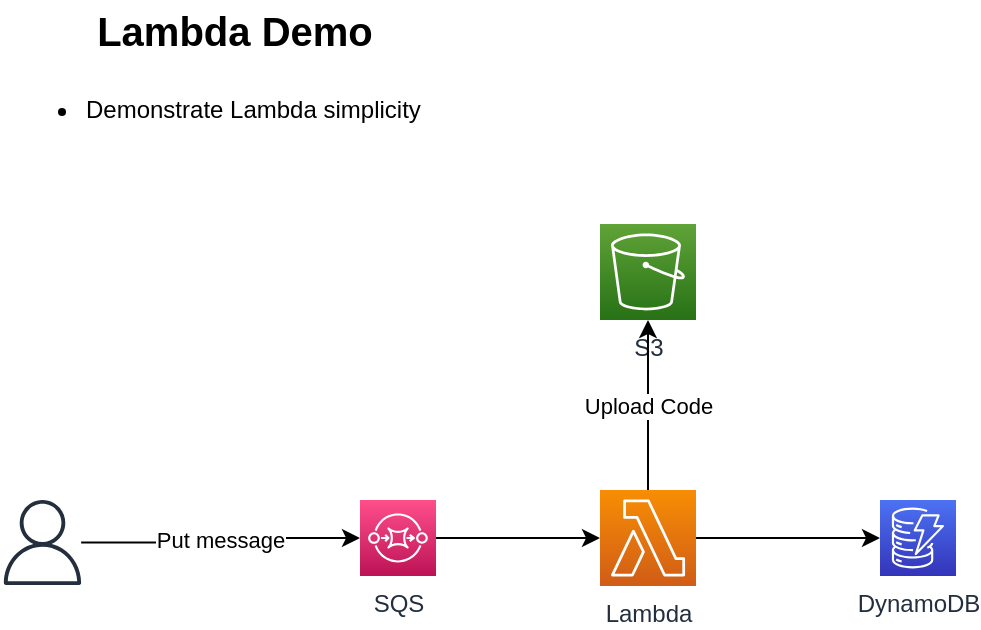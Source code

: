 <mxfile version="20.8.16" type="device" pages="2"><diagram name="Module 2 : Compute" id="_VzUH5oEZyKAg5pQY2uS"><mxGraphModel dx="2103" dy="702" grid="1" gridSize="10" guides="1" tooltips="1" connect="1" arrows="1" fold="1" page="1" pageScale="1" pageWidth="827" pageHeight="1169" math="0" shadow="0"><root><mxCell id="0"/><mxCell id="1" parent="0"/><mxCell id="ljR5IDtbfIVSxwgPXpPy-5" value="" style="edgeStyle=orthogonalEdgeStyle;rounded=0;orthogonalLoop=1;jettySize=auto;html=1;" parent="1" source="ljR5IDtbfIVSxwgPXpPy-1" target="ljR5IDtbfIVSxwgPXpPy-4" edge="1"><mxGeometry relative="1" as="geometry"/></mxCell><mxCell id="ljR5IDtbfIVSxwgPXpPy-1" value="SQS" style="sketch=0;points=[[0,0,0],[0.25,0,0],[0.5,0,0],[0.75,0,0],[1,0,0],[0,1,0],[0.25,1,0],[0.5,1,0],[0.75,1,0],[1,1,0],[0,0.25,0],[0,0.5,0],[0,0.75,0],[1,0.25,0],[1,0.5,0],[1,0.75,0]];outlineConnect=0;fontColor=#232F3E;gradientColor=#FF4F8B;gradientDirection=north;fillColor=#BC1356;strokeColor=#ffffff;dashed=0;verticalLabelPosition=bottom;verticalAlign=top;align=center;html=1;fontSize=12;fontStyle=0;aspect=fixed;shape=mxgraph.aws4.resourceIcon;resIcon=mxgraph.aws4.sqs;" parent="1" vertex="1"><mxGeometry x="170" y="300" width="38" height="38" as="geometry"/></mxCell><mxCell id="ljR5IDtbfIVSxwgPXpPy-2" value="DynamoDB" style="sketch=0;points=[[0,0,0],[0.25,0,0],[0.5,0,0],[0.75,0,0],[1,0,0],[0,1,0],[0.25,1,0],[0.5,1,0],[0.75,1,0],[1,1,0],[0,0.25,0],[0,0.5,0],[0,0.75,0],[1,0.25,0],[1,0.5,0],[1,0.75,0]];outlineConnect=0;fontColor=#232F3E;gradientColor=#4D72F3;gradientDirection=north;fillColor=#3334B9;strokeColor=#ffffff;dashed=0;verticalLabelPosition=bottom;verticalAlign=top;align=center;html=1;fontSize=12;fontStyle=0;aspect=fixed;shape=mxgraph.aws4.resourceIcon;resIcon=mxgraph.aws4.dynamodb;" parent="1" vertex="1"><mxGeometry x="430" y="300" width="38" height="38" as="geometry"/></mxCell><mxCell id="ljR5IDtbfIVSxwgPXpPy-3" value="S3" style="sketch=0;points=[[0,0,0],[0.25,0,0],[0.5,0,0],[0.75,0,0],[1,0,0],[0,1,0],[0.25,1,0],[0.5,1,0],[0.75,1,0],[1,1,0],[0,0.25,0],[0,0.5,0],[0,0.75,0],[1,0.25,0],[1,0.5,0],[1,0.75,0]];outlineConnect=0;fontColor=#232F3E;gradientColor=#60A337;gradientDirection=north;fillColor=#277116;strokeColor=#ffffff;dashed=0;verticalLabelPosition=bottom;verticalAlign=top;align=center;html=1;fontSize=12;fontStyle=0;aspect=fixed;shape=mxgraph.aws4.resourceIcon;resIcon=mxgraph.aws4.s3;" parent="1" vertex="1"><mxGeometry x="290" y="162" width="48" height="48" as="geometry"/></mxCell><mxCell id="ljR5IDtbfIVSxwgPXpPy-6" value="" style="edgeStyle=orthogonalEdgeStyle;rounded=0;orthogonalLoop=1;jettySize=auto;html=1;" parent="1" source="ljR5IDtbfIVSxwgPXpPy-4" target="ljR5IDtbfIVSxwgPXpPy-2" edge="1"><mxGeometry relative="1" as="geometry"/></mxCell><mxCell id="ljR5IDtbfIVSxwgPXpPy-9" value="Upload Code" style="edgeStyle=orthogonalEdgeStyle;rounded=0;orthogonalLoop=1;jettySize=auto;html=1;" parent="1" source="ljR5IDtbfIVSxwgPXpPy-4" target="ljR5IDtbfIVSxwgPXpPy-3" edge="1"><mxGeometry relative="1" as="geometry"/></mxCell><mxCell id="ljR5IDtbfIVSxwgPXpPy-4" value="Lambda" style="sketch=0;points=[[0,0,0],[0.25,0,0],[0.5,0,0],[0.75,0,0],[1,0,0],[0,1,0],[0.25,1,0],[0.5,1,0],[0.75,1,0],[1,1,0],[0,0.25,0],[0,0.5,0],[0,0.75,0],[1,0.25,0],[1,0.5,0],[1,0.75,0]];outlineConnect=0;fontColor=#232F3E;gradientColor=#F78E04;gradientDirection=north;fillColor=#D05C17;strokeColor=#ffffff;dashed=0;verticalLabelPosition=bottom;verticalAlign=top;align=center;html=1;fontSize=12;fontStyle=0;aspect=fixed;shape=mxgraph.aws4.resourceIcon;resIcon=mxgraph.aws4.lambda;" parent="1" vertex="1"><mxGeometry x="290" y="295" width="48" height="48" as="geometry"/></mxCell><mxCell id="ljR5IDtbfIVSxwgPXpPy-8" value="Put message" style="edgeStyle=orthogonalEdgeStyle;rounded=0;orthogonalLoop=1;jettySize=auto;html=1;" parent="1" source="ljR5IDtbfIVSxwgPXpPy-7" target="ljR5IDtbfIVSxwgPXpPy-1" edge="1"><mxGeometry relative="1" as="geometry"/></mxCell><mxCell id="ljR5IDtbfIVSxwgPXpPy-7" value="" style="sketch=0;outlineConnect=0;fontColor=#232F3E;gradientColor=none;fillColor=#232F3D;strokeColor=none;dashed=0;verticalLabelPosition=bottom;verticalAlign=top;align=center;html=1;fontSize=12;fontStyle=0;aspect=fixed;pointerEvents=1;shape=mxgraph.aws4.user;" parent="1" vertex="1"><mxGeometry x="-10" y="300" width="42.5" height="42.5" as="geometry"/></mxCell><mxCell id="BxuOphYZz8RPZlz_7ntt-1" value="&lt;font style=&quot;font-size: 20px;&quot;&gt;Lambda Demo&lt;/font&gt;" style="text;html=1;strokeColor=none;fillColor=none;align=center;verticalAlign=middle;whiteSpace=wrap;rounded=0;fontSize=14;fontColor=#000000;fontStyle=1" vertex="1" parent="1"><mxGeometry y="50" width="215" height="30" as="geometry"/></mxCell><mxCell id="BxuOphYZz8RPZlz_7ntt-2" value="&lt;ul&gt;&lt;li&gt;Demonstrate Lambda simplicity&lt;/li&gt;&lt;/ul&gt;" style="text;html=1;strokeColor=none;fillColor=none;align=left;verticalAlign=middle;whiteSpace=wrap;rounded=0;" vertex="1" parent="1"><mxGeometry x="-9.5" y="90" width="217.5" height="30" as="geometry"/></mxCell></root></mxGraphModel></diagram><diagram id="1eoK6Wb1XHR3baS_CxAP" name="Module 3 : Network"><mxGraphModel dx="1276" dy="702" grid="1" gridSize="10" guides="1" tooltips="1" connect="1" arrows="1" fold="1" page="1" pageScale="1" pageWidth="827" pageHeight="1169" math="0" shadow="0"><root><mxCell id="0"/><mxCell id="1" parent="0"/><mxCell id="XfvD5Go1duBOFQPCSgN0-4" value="VPC" style="sketch=0;outlineConnect=0;gradientColor=none;html=1;whiteSpace=wrap;fontSize=12;fontStyle=0;shape=mxgraph.aws4.group;grIcon=mxgraph.aws4.group_vpc;strokeColor=#879196;fillColor=none;verticalAlign=top;align=left;spacingLeft=30;fontColor=#879196;dashed=0;" vertex="1" parent="1"><mxGeometry x="210" y="459" width="430" height="170" as="geometry"/></mxCell><mxCell id="XfvD5Go1duBOFQPCSgN0-1" value="VPC" style="sketch=0;outlineConnect=0;gradientColor=none;html=1;whiteSpace=wrap;fontSize=12;fontStyle=0;shape=mxgraph.aws4.group;grIcon=mxgraph.aws4.group_vpc;strokeColor=#879196;fillColor=none;verticalAlign=top;align=left;spacingLeft=30;fontColor=#879196;dashed=0;" vertex="1" parent="1"><mxGeometry x="210" y="200" width="430" height="170" as="geometry"/></mxCell><mxCell id="XfvD5Go1duBOFQPCSgN0-2" value="Private subnet" style="points=[[0,0],[0.25,0],[0.5,0],[0.75,0],[1,0],[1,0.25],[1,0.5],[1,0.75],[1,1],[0.75,1],[0.5,1],[0.25,1],[0,1],[0,0.75],[0,0.5],[0,0.25]];outlineConnect=0;gradientColor=none;html=1;whiteSpace=wrap;fontSize=12;fontStyle=0;container=1;pointerEvents=0;collapsible=0;recursiveResize=0;shape=mxgraph.aws4.group;grIcon=mxgraph.aws4.group_security_group;grStroke=0;strokeColor=#147EBA;fillColor=#E6F2F8;verticalAlign=top;align=left;spacingLeft=30;fontColor=#147EBA;dashed=0;" vertex="1" parent="1"><mxGeometry x="310" y="240" width="230" height="110" as="geometry"/></mxCell><mxCell id="XfvD5Go1duBOFQPCSgN0-3" value="EC2" style="sketch=0;points=[[0,0,0],[0.25,0,0],[0.5,0,0],[0.75,0,0],[1,0,0],[0,1,0],[0.25,1,0],[0.5,1,0],[0.75,1,0],[1,1,0],[0,0.25,0],[0,0.5,0],[0,0.75,0],[1,0.25,0],[1,0.5,0],[1,0.75,0]];outlineConnect=0;fontColor=#232F3E;gradientColor=#F78E04;gradientDirection=north;fillColor=#D05C17;strokeColor=#ffffff;dashed=0;verticalLabelPosition=bottom;verticalAlign=top;align=center;html=1;fontSize=12;fontStyle=0;aspect=fixed;shape=mxgraph.aws4.resourceIcon;resIcon=mxgraph.aws4.ec2;" vertex="1" parent="XfvD5Go1duBOFQPCSgN0-2"><mxGeometry x="96" y="40" width="38" height="38" as="geometry"/></mxCell><mxCell id="XfvD5Go1duBOFQPCSgN0-7" value="" style="shape=table;startSize=0;container=1;collapsible=0;childLayout=tableLayout;fontSize=10;fillColor=none;" vertex="1" parent="1"><mxGeometry x="671" y="275" width="250" height="40" as="geometry"/></mxCell><mxCell id="XfvD5Go1duBOFQPCSgN0-8" value="" style="shape=tableRow;horizontal=0;startSize=0;swimlaneHead=0;swimlaneBody=0;strokeColor=inherit;top=0;left=0;bottom=0;right=0;collapsible=0;dropTarget=0;fillColor=none;points=[[0,0.5],[1,0.5]];portConstraint=eastwest;fontSize=10;" vertex="1" parent="XfvD5Go1duBOFQPCSgN0-7"><mxGeometry width="250" height="20" as="geometry"/></mxCell><mxCell id="XfvD5Go1duBOFQPCSgN0-9" value="Destination" style="shape=partialRectangle;html=1;whiteSpace=wrap;connectable=0;strokeColor=inherit;overflow=hidden;fillColor=none;top=0;left=0;bottom=0;right=0;pointerEvents=1;fontSize=10;" vertex="1" parent="XfvD5Go1duBOFQPCSgN0-8"><mxGeometry width="125" height="20" as="geometry"><mxRectangle width="125" height="20" as="alternateBounds"/></mxGeometry></mxCell><mxCell id="XfvD5Go1duBOFQPCSgN0-10" value="Target" style="shape=partialRectangle;html=1;whiteSpace=wrap;connectable=0;strokeColor=inherit;overflow=hidden;fillColor=none;top=0;left=0;bottom=0;right=0;pointerEvents=1;fontSize=10;" vertex="1" parent="XfvD5Go1duBOFQPCSgN0-8"><mxGeometry x="125" width="125" height="20" as="geometry"><mxRectangle width="125" height="20" as="alternateBounds"/></mxGeometry></mxCell><mxCell id="XfvD5Go1duBOFQPCSgN0-11" value="" style="shape=tableRow;horizontal=0;startSize=0;swimlaneHead=0;swimlaneBody=0;strokeColor=inherit;top=0;left=0;bottom=0;right=0;collapsible=0;dropTarget=0;fillColor=none;points=[[0,0.5],[1,0.5]];portConstraint=eastwest;fontSize=10;" vertex="1" parent="XfvD5Go1duBOFQPCSgN0-7"><mxGeometry y="20" width="250" height="20" as="geometry"/></mxCell><mxCell id="XfvD5Go1duBOFQPCSgN0-12" value="10.0.0.0/16" style="shape=partialRectangle;html=1;whiteSpace=wrap;connectable=0;strokeColor=inherit;overflow=hidden;fillColor=none;top=0;left=0;bottom=0;right=0;pointerEvents=1;fontSize=10;" vertex="1" parent="XfvD5Go1duBOFQPCSgN0-11"><mxGeometry width="125" height="20" as="geometry"><mxRectangle width="125" height="20" as="alternateBounds"/></mxGeometry></mxCell><mxCell id="XfvD5Go1duBOFQPCSgN0-13" value="local" style="shape=partialRectangle;html=1;whiteSpace=wrap;connectable=0;strokeColor=inherit;overflow=hidden;fillColor=none;top=0;left=0;bottom=0;right=0;pointerEvents=1;fontSize=10;" vertex="1" parent="XfvD5Go1duBOFQPCSgN0-11"><mxGeometry x="125" width="125" height="20" as="geometry"><mxRectangle width="125" height="20" as="alternateBounds"/></mxGeometry></mxCell><mxCell id="XfvD5Go1duBOFQPCSgN0-17" value="IGW" style="sketch=0;outlineConnect=0;fontColor=#232F3E;gradientColor=none;fillColor=#4D27AA;strokeColor=none;dashed=0;verticalLabelPosition=bottom;verticalAlign=top;align=center;html=1;fontSize=12;fontStyle=0;aspect=fixed;pointerEvents=1;shape=mxgraph.aws4.internet_gateway;" vertex="1" parent="1"><mxGeometry x="187" y="519" width="48" height="48" as="geometry"/></mxCell><mxCell id="XfvD5Go1duBOFQPCSgN0-18" value="" style="shape=table;startSize=0;container=1;collapsible=0;childLayout=tableLayout;fontSize=10;fillColor=none;" vertex="1" parent="1"><mxGeometry x="671" y="509" width="250" height="60" as="geometry"/></mxCell><mxCell id="XfvD5Go1duBOFQPCSgN0-19" value="" style="shape=tableRow;horizontal=0;startSize=0;swimlaneHead=0;swimlaneBody=0;strokeColor=inherit;top=0;left=0;bottom=0;right=0;collapsible=0;dropTarget=0;fillColor=none;points=[[0,0.5],[1,0.5]];portConstraint=eastwest;fontSize=10;" vertex="1" parent="XfvD5Go1duBOFQPCSgN0-18"><mxGeometry width="250" height="20" as="geometry"/></mxCell><mxCell id="XfvD5Go1duBOFQPCSgN0-20" value="Destination" style="shape=partialRectangle;html=1;whiteSpace=wrap;connectable=0;strokeColor=inherit;overflow=hidden;fillColor=none;top=0;left=0;bottom=0;right=0;pointerEvents=1;fontSize=10;" vertex="1" parent="XfvD5Go1duBOFQPCSgN0-19"><mxGeometry width="125" height="20" as="geometry"><mxRectangle width="125" height="20" as="alternateBounds"/></mxGeometry></mxCell><mxCell id="XfvD5Go1duBOFQPCSgN0-21" value="Target" style="shape=partialRectangle;html=1;whiteSpace=wrap;connectable=0;strokeColor=inherit;overflow=hidden;fillColor=none;top=0;left=0;bottom=0;right=0;pointerEvents=1;fontSize=10;" vertex="1" parent="XfvD5Go1duBOFQPCSgN0-19"><mxGeometry x="125" width="125" height="20" as="geometry"><mxRectangle width="125" height="20" as="alternateBounds"/></mxGeometry></mxCell><mxCell id="XfvD5Go1duBOFQPCSgN0-22" value="" style="shape=tableRow;horizontal=0;startSize=0;swimlaneHead=0;swimlaneBody=0;strokeColor=inherit;top=0;left=0;bottom=0;right=0;collapsible=0;dropTarget=0;fillColor=none;points=[[0,0.5],[1,0.5]];portConstraint=eastwest;fontSize=10;" vertex="1" parent="XfvD5Go1duBOFQPCSgN0-18"><mxGeometry y="20" width="250" height="20" as="geometry"/></mxCell><mxCell id="XfvD5Go1duBOFQPCSgN0-23" value="10.0.0.0/16" style="shape=partialRectangle;html=1;whiteSpace=wrap;connectable=0;strokeColor=inherit;overflow=hidden;fillColor=none;top=0;left=0;bottom=0;right=0;pointerEvents=1;fontSize=10;" vertex="1" parent="XfvD5Go1duBOFQPCSgN0-22"><mxGeometry width="125" height="20" as="geometry"><mxRectangle width="125" height="20" as="alternateBounds"/></mxGeometry></mxCell><mxCell id="XfvD5Go1duBOFQPCSgN0-24" value="local" style="shape=partialRectangle;html=1;whiteSpace=wrap;connectable=0;strokeColor=inherit;overflow=hidden;fillColor=none;top=0;left=0;bottom=0;right=0;pointerEvents=1;fontSize=10;" vertex="1" parent="XfvD5Go1duBOFQPCSgN0-22"><mxGeometry x="125" width="125" height="20" as="geometry"><mxRectangle width="125" height="20" as="alternateBounds"/></mxGeometry></mxCell><mxCell id="XfvD5Go1duBOFQPCSgN0-25" style="shape=tableRow;horizontal=0;startSize=0;swimlaneHead=0;swimlaneBody=0;strokeColor=inherit;top=0;left=0;bottom=0;right=0;collapsible=0;dropTarget=0;fillColor=none;points=[[0,0.5],[1,0.5]];portConstraint=eastwest;fontSize=10;" vertex="1" parent="XfvD5Go1duBOFQPCSgN0-18"><mxGeometry y="40" width="250" height="20" as="geometry"/></mxCell><mxCell id="XfvD5Go1duBOFQPCSgN0-26" value="0.0.0.0/0" style="shape=partialRectangle;html=1;whiteSpace=wrap;connectable=0;strokeColor=inherit;overflow=hidden;fillColor=none;top=0;left=0;bottom=0;right=0;pointerEvents=1;fontSize=10;" vertex="1" parent="XfvD5Go1duBOFQPCSgN0-25"><mxGeometry width="125" height="20" as="geometry"><mxRectangle width="125" height="20" as="alternateBounds"/></mxGeometry></mxCell><mxCell id="XfvD5Go1duBOFQPCSgN0-27" value="igw" style="shape=partialRectangle;html=1;whiteSpace=wrap;connectable=0;strokeColor=inherit;overflow=hidden;fillColor=none;top=0;left=0;bottom=0;right=0;pointerEvents=1;fontSize=10;" vertex="1" parent="XfvD5Go1duBOFQPCSgN0-25"><mxGeometry x="125" width="125" height="20" as="geometry"><mxRectangle width="125" height="20" as="alternateBounds"/></mxGeometry></mxCell><mxCell id="XfvD5Go1duBOFQPCSgN0-28" value="Public subnet" style="points=[[0,0],[0.25,0],[0.5,0],[0.75,0],[1,0],[1,0.25],[1,0.5],[1,0.75],[1,1],[0.75,1],[0.5,1],[0.25,1],[0,1],[0,0.75],[0,0.5],[0,0.25]];outlineConnect=0;gradientColor=none;html=1;whiteSpace=wrap;fontSize=12;fontStyle=0;container=1;pointerEvents=0;collapsible=0;recursiveResize=0;shape=mxgraph.aws4.group;grIcon=mxgraph.aws4.group_security_group;grStroke=0;strokeColor=#248814;fillColor=#E9F3E6;verticalAlign=top;align=left;spacingLeft=30;fontColor=#248814;dashed=0;" vertex="1" parent="1"><mxGeometry x="310" y="499" width="230" height="110" as="geometry"/></mxCell><mxCell id="XfvD5Go1duBOFQPCSgN0-29" value="EC2" style="sketch=0;points=[[0,0,0],[0.25,0,0],[0.5,0,0],[0.75,0,0],[1,0,0],[0,1,0],[0.25,1,0],[0.5,1,0],[0.75,1,0],[1,1,0],[0,0.25,0],[0,0.5,0],[0,0.75,0],[1,0.25,0],[1,0.5,0],[1,0.75,0]];outlineConnect=0;fontColor=#232F3E;gradientColor=#F78E04;gradientDirection=north;fillColor=#D05C17;strokeColor=#ffffff;dashed=0;verticalLabelPosition=bottom;verticalAlign=top;align=center;html=1;fontSize=12;fontStyle=0;aspect=fixed;shape=mxgraph.aws4.resourceIcon;resIcon=mxgraph.aws4.ec2;" vertex="1" parent="XfvD5Go1duBOFQPCSgN0-28"><mxGeometry x="96" y="36" width="38" height="38" as="geometry"/></mxCell><mxCell id="XfvD5Go1duBOFQPCSgN0-30" value="" style="shape=flexArrow;endArrow=classic;html=1;rounded=0;" edge="1" parent="1"><mxGeometry width="50" height="50" relative="1" as="geometry"><mxPoint x="413" y="380" as="sourcePoint"/><mxPoint x="413" y="430" as="targetPoint"/></mxGeometry></mxCell><mxCell id="XfvD5Go1duBOFQPCSgN0-32" value="" style="edgeStyle=orthogonalEdgeStyle;rounded=0;orthogonalLoop=1;jettySize=auto;html=1;" edge="1" parent="1" source="XfvD5Go1duBOFQPCSgN0-31" target="XfvD5Go1duBOFQPCSgN0-17"><mxGeometry relative="1" as="geometry"/></mxCell><mxCell id="XfvD5Go1duBOFQPCSgN0-31" value="" style="sketch=0;outlineConnect=0;fontColor=#232F3E;gradientColor=none;fillColor=#232F3D;strokeColor=none;dashed=0;verticalLabelPosition=bottom;verticalAlign=top;align=center;html=1;fontSize=12;fontStyle=0;aspect=fixed;pointerEvents=1;shape=mxgraph.aws4.user;" vertex="1" parent="1"><mxGeometry x="60" y="516.5" width="53" height="53" as="geometry"/></mxCell><mxCell id="XfvD5Go1duBOFQPCSgN0-33" style="edgeStyle=orthogonalEdgeStyle;rounded=0;orthogonalLoop=1;jettySize=auto;html=1;entryX=0;entryY=0.5;entryDx=0;entryDy=0;entryPerimeter=0;" edge="1" parent="1" source="XfvD5Go1duBOFQPCSgN0-17" target="XfvD5Go1duBOFQPCSgN0-29"><mxGeometry relative="1" as="geometry"/></mxCell><mxCell id="1bHy_djSReEZOiaFQXY4-1" value="&lt;font style=&quot;font-size: 20px;&quot;&gt;VPC Demo&lt;/font&gt;" style="text;html=1;strokeColor=none;fillColor=none;align=center;verticalAlign=middle;whiteSpace=wrap;rounded=0;fontSize=14;fontColor=#000000;fontStyle=1" vertex="1" parent="1"><mxGeometry x="95" y="130" width="215" height="30" as="geometry"/></mxCell></root></mxGraphModel></diagram></mxfile>